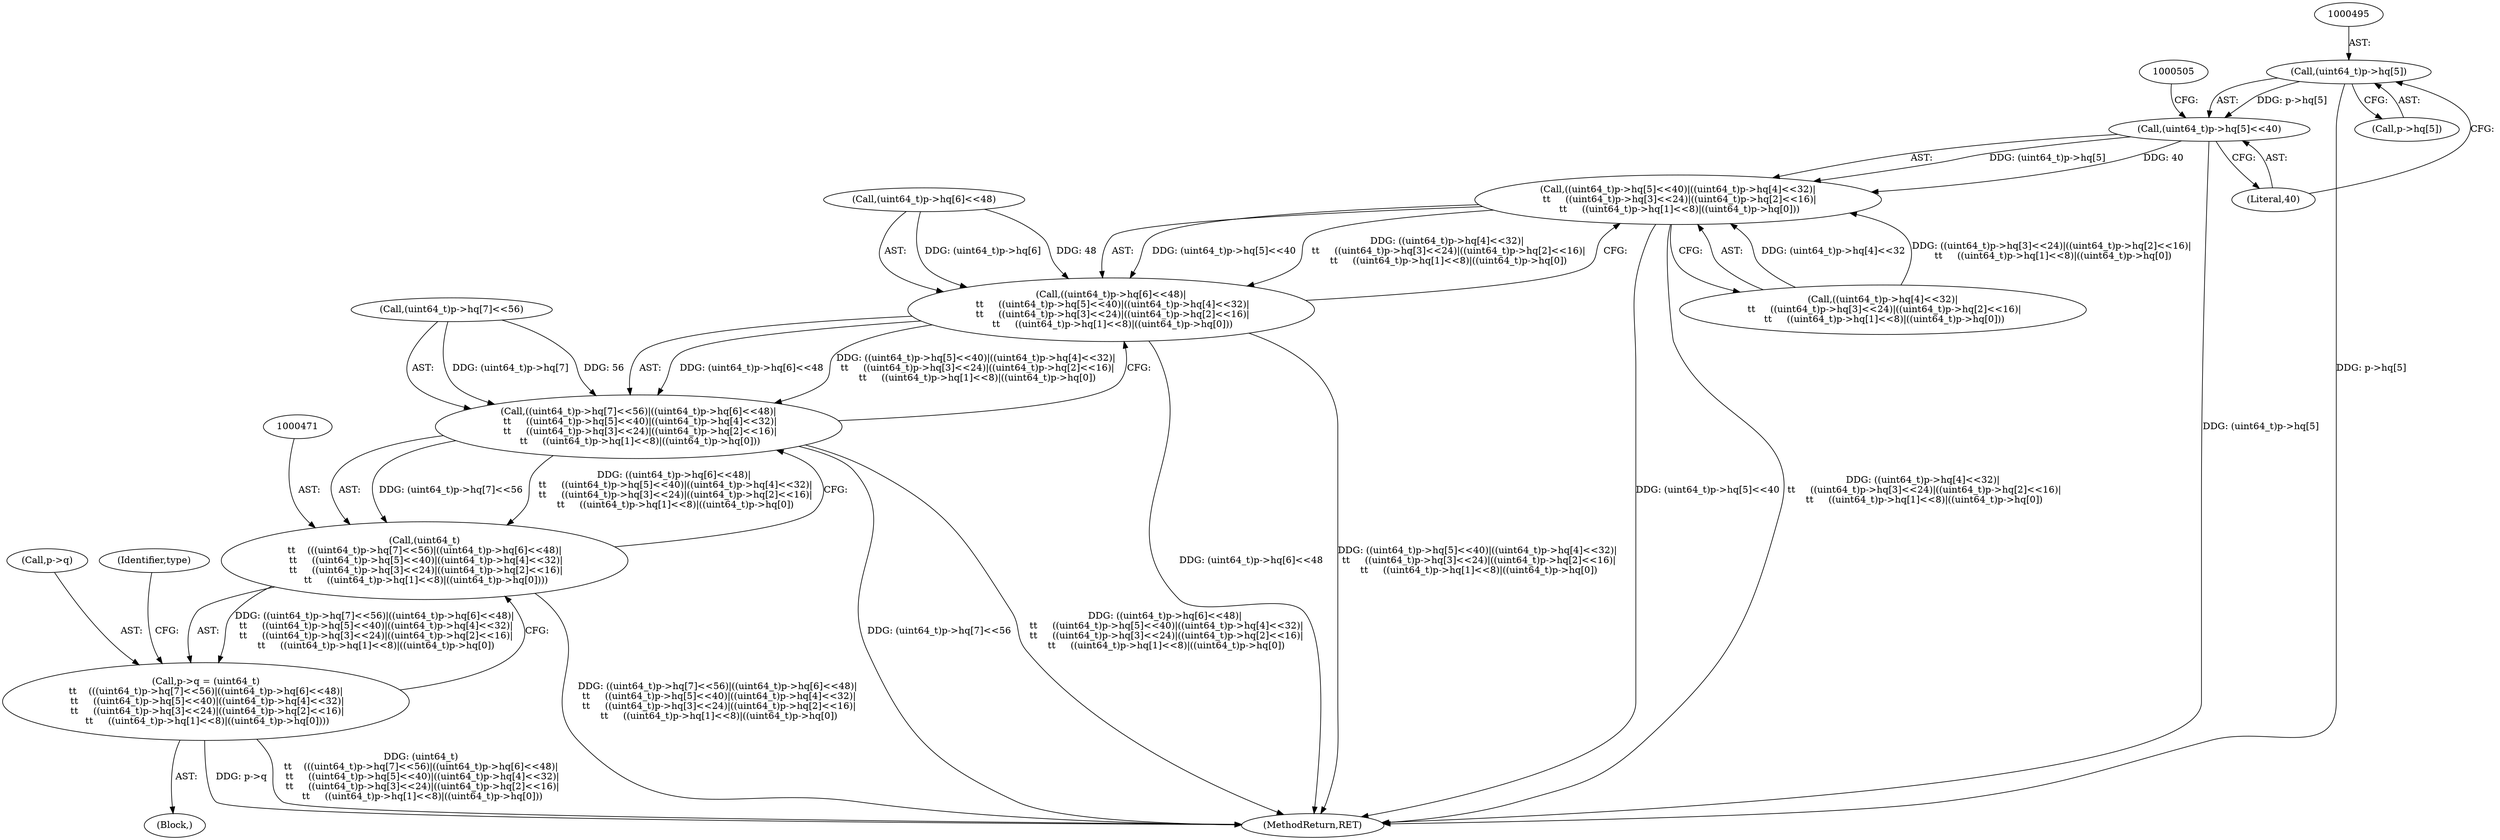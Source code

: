 digraph "0_file_4a284c89d6ef11aca34da65da7d673050a5ea320_2@array" {
"1000494" [label="(Call,(uint64_t)p->hq[5])"];
"1000493" [label="(Call,(uint64_t)p->hq[5]<<40)"];
"1000492" [label="(Call,((uint64_t)p->hq[5]<<40)|((uint64_t)p->hq[4]<<32)|\n \t\t     ((uint64_t)p->hq[3]<<24)|((uint64_t)p->hq[2]<<16)|\n \t\t     ((uint64_t)p->hq[1]<<8)|((uint64_t)p->hq[0]))"];
"1000482" [label="(Call,((uint64_t)p->hq[6]<<48)|\n \t\t     ((uint64_t)p->hq[5]<<40)|((uint64_t)p->hq[4]<<32)|\n \t\t     ((uint64_t)p->hq[3]<<24)|((uint64_t)p->hq[2]<<16)|\n \t\t     ((uint64_t)p->hq[1]<<8)|((uint64_t)p->hq[0]))"];
"1000472" [label="(Call,((uint64_t)p->hq[7]<<56)|((uint64_t)p->hq[6]<<48)|\n \t\t     ((uint64_t)p->hq[5]<<40)|((uint64_t)p->hq[4]<<32)|\n \t\t     ((uint64_t)p->hq[3]<<24)|((uint64_t)p->hq[2]<<16)|\n \t\t     ((uint64_t)p->hq[1]<<8)|((uint64_t)p->hq[0]))"];
"1000470" [label="(Call,(uint64_t)\n\t\t    (((uint64_t)p->hq[7]<<56)|((uint64_t)p->hq[6]<<48)|\n \t\t     ((uint64_t)p->hq[5]<<40)|((uint64_t)p->hq[4]<<32)|\n \t\t     ((uint64_t)p->hq[3]<<24)|((uint64_t)p->hq[2]<<16)|\n \t\t     ((uint64_t)p->hq[1]<<8)|((uint64_t)p->hq[0])))"];
"1000466" [label="(Call,p->q = (uint64_t)\n\t\t    (((uint64_t)p->hq[7]<<56)|((uint64_t)p->hq[6]<<48)|\n \t\t     ((uint64_t)p->hq[5]<<40)|((uint64_t)p->hq[4]<<32)|\n \t\t     ((uint64_t)p->hq[3]<<24)|((uint64_t)p->hq[2]<<16)|\n \t\t     ((uint64_t)p->hq[1]<<8)|((uint64_t)p->hq[0])))"];
"1000902" [label="(MethodReturn,RET)"];
"1000473" [label="(Call,(uint64_t)p->hq[7]<<56)"];
"1000482" [label="(Call,((uint64_t)p->hq[6]<<48)|\n \t\t     ((uint64_t)p->hq[5]<<40)|((uint64_t)p->hq[4]<<32)|\n \t\t     ((uint64_t)p->hq[3]<<24)|((uint64_t)p->hq[2]<<16)|\n \t\t     ((uint64_t)p->hq[1]<<8)|((uint64_t)p->hq[0]))"];
"1000492" [label="(Call,((uint64_t)p->hq[5]<<40)|((uint64_t)p->hq[4]<<32)|\n \t\t     ((uint64_t)p->hq[3]<<24)|((uint64_t)p->hq[2]<<16)|\n \t\t     ((uint64_t)p->hq[1]<<8)|((uint64_t)p->hq[0]))"];
"1000122" [label="(Block,)"];
"1000466" [label="(Call,p->q = (uint64_t)\n\t\t    (((uint64_t)p->hq[7]<<56)|((uint64_t)p->hq[6]<<48)|\n \t\t     ((uint64_t)p->hq[5]<<40)|((uint64_t)p->hq[4]<<32)|\n \t\t     ((uint64_t)p->hq[3]<<24)|((uint64_t)p->hq[2]<<16)|\n \t\t     ((uint64_t)p->hq[1]<<8)|((uint64_t)p->hq[0])))"];
"1000493" [label="(Call,(uint64_t)p->hq[5]<<40)"];
"1000467" [label="(Call,p->q)"];
"1000494" [label="(Call,(uint64_t)p->hq[5])"];
"1000502" [label="(Call,((uint64_t)p->hq[4]<<32)|\n \t\t     ((uint64_t)p->hq[3]<<24)|((uint64_t)p->hq[2]<<16)|\n \t\t     ((uint64_t)p->hq[1]<<8)|((uint64_t)p->hq[0]))"];
"1000472" [label="(Call,((uint64_t)p->hq[7]<<56)|((uint64_t)p->hq[6]<<48)|\n \t\t     ((uint64_t)p->hq[5]<<40)|((uint64_t)p->hq[4]<<32)|\n \t\t     ((uint64_t)p->hq[3]<<24)|((uint64_t)p->hq[2]<<16)|\n \t\t     ((uint64_t)p->hq[1]<<8)|((uint64_t)p->hq[0]))"];
"1000496" [label="(Call,p->hq[5])"];
"1000470" [label="(Call,(uint64_t)\n\t\t    (((uint64_t)p->hq[7]<<56)|((uint64_t)p->hq[6]<<48)|\n \t\t     ((uint64_t)p->hq[5]<<40)|((uint64_t)p->hq[4]<<32)|\n \t\t     ((uint64_t)p->hq[3]<<24)|((uint64_t)p->hq[2]<<16)|\n \t\t     ((uint64_t)p->hq[1]<<8)|((uint64_t)p->hq[0])))"];
"1000501" [label="(Literal,40)"];
"1000551" [label="(Identifier,type)"];
"1000483" [label="(Call,(uint64_t)p->hq[6]<<48)"];
"1000494" -> "1000493"  [label="AST: "];
"1000494" -> "1000496"  [label="CFG: "];
"1000495" -> "1000494"  [label="AST: "];
"1000496" -> "1000494"  [label="AST: "];
"1000501" -> "1000494"  [label="CFG: "];
"1000494" -> "1000902"  [label="DDG: p->hq[5]"];
"1000494" -> "1000493"  [label="DDG: p->hq[5]"];
"1000493" -> "1000492"  [label="AST: "];
"1000493" -> "1000501"  [label="CFG: "];
"1000501" -> "1000493"  [label="AST: "];
"1000505" -> "1000493"  [label="CFG: "];
"1000493" -> "1000902"  [label="DDG: (uint64_t)p->hq[5]"];
"1000493" -> "1000492"  [label="DDG: (uint64_t)p->hq[5]"];
"1000493" -> "1000492"  [label="DDG: 40"];
"1000492" -> "1000482"  [label="AST: "];
"1000492" -> "1000502"  [label="CFG: "];
"1000502" -> "1000492"  [label="AST: "];
"1000482" -> "1000492"  [label="CFG: "];
"1000492" -> "1000902"  [label="DDG: (uint64_t)p->hq[5]<<40"];
"1000492" -> "1000902"  [label="DDG: ((uint64_t)p->hq[4]<<32)|\n \t\t     ((uint64_t)p->hq[3]<<24)|((uint64_t)p->hq[2]<<16)|\n \t\t     ((uint64_t)p->hq[1]<<8)|((uint64_t)p->hq[0])"];
"1000492" -> "1000482"  [label="DDG: (uint64_t)p->hq[5]<<40"];
"1000492" -> "1000482"  [label="DDG: ((uint64_t)p->hq[4]<<32)|\n \t\t     ((uint64_t)p->hq[3]<<24)|((uint64_t)p->hq[2]<<16)|\n \t\t     ((uint64_t)p->hq[1]<<8)|((uint64_t)p->hq[0])"];
"1000502" -> "1000492"  [label="DDG: (uint64_t)p->hq[4]<<32"];
"1000502" -> "1000492"  [label="DDG: ((uint64_t)p->hq[3]<<24)|((uint64_t)p->hq[2]<<16)|\n \t\t     ((uint64_t)p->hq[1]<<8)|((uint64_t)p->hq[0])"];
"1000482" -> "1000472"  [label="AST: "];
"1000483" -> "1000482"  [label="AST: "];
"1000472" -> "1000482"  [label="CFG: "];
"1000482" -> "1000902"  [label="DDG: (uint64_t)p->hq[6]<<48"];
"1000482" -> "1000902"  [label="DDG: ((uint64_t)p->hq[5]<<40)|((uint64_t)p->hq[4]<<32)|\n \t\t     ((uint64_t)p->hq[3]<<24)|((uint64_t)p->hq[2]<<16)|\n \t\t     ((uint64_t)p->hq[1]<<8)|((uint64_t)p->hq[0])"];
"1000482" -> "1000472"  [label="DDG: (uint64_t)p->hq[6]<<48"];
"1000482" -> "1000472"  [label="DDG: ((uint64_t)p->hq[5]<<40)|((uint64_t)p->hq[4]<<32)|\n \t\t     ((uint64_t)p->hq[3]<<24)|((uint64_t)p->hq[2]<<16)|\n \t\t     ((uint64_t)p->hq[1]<<8)|((uint64_t)p->hq[0])"];
"1000483" -> "1000482"  [label="DDG: (uint64_t)p->hq[6]"];
"1000483" -> "1000482"  [label="DDG: 48"];
"1000472" -> "1000470"  [label="AST: "];
"1000473" -> "1000472"  [label="AST: "];
"1000470" -> "1000472"  [label="CFG: "];
"1000472" -> "1000902"  [label="DDG: (uint64_t)p->hq[7]<<56"];
"1000472" -> "1000902"  [label="DDG: ((uint64_t)p->hq[6]<<48)|\n \t\t     ((uint64_t)p->hq[5]<<40)|((uint64_t)p->hq[4]<<32)|\n \t\t     ((uint64_t)p->hq[3]<<24)|((uint64_t)p->hq[2]<<16)|\n \t\t     ((uint64_t)p->hq[1]<<8)|((uint64_t)p->hq[0])"];
"1000472" -> "1000470"  [label="DDG: (uint64_t)p->hq[7]<<56"];
"1000472" -> "1000470"  [label="DDG: ((uint64_t)p->hq[6]<<48)|\n \t\t     ((uint64_t)p->hq[5]<<40)|((uint64_t)p->hq[4]<<32)|\n \t\t     ((uint64_t)p->hq[3]<<24)|((uint64_t)p->hq[2]<<16)|\n \t\t     ((uint64_t)p->hq[1]<<8)|((uint64_t)p->hq[0])"];
"1000473" -> "1000472"  [label="DDG: (uint64_t)p->hq[7]"];
"1000473" -> "1000472"  [label="DDG: 56"];
"1000470" -> "1000466"  [label="AST: "];
"1000471" -> "1000470"  [label="AST: "];
"1000466" -> "1000470"  [label="CFG: "];
"1000470" -> "1000902"  [label="DDG: ((uint64_t)p->hq[7]<<56)|((uint64_t)p->hq[6]<<48)|\n \t\t     ((uint64_t)p->hq[5]<<40)|((uint64_t)p->hq[4]<<32)|\n \t\t     ((uint64_t)p->hq[3]<<24)|((uint64_t)p->hq[2]<<16)|\n \t\t     ((uint64_t)p->hq[1]<<8)|((uint64_t)p->hq[0])"];
"1000470" -> "1000466"  [label="DDG: ((uint64_t)p->hq[7]<<56)|((uint64_t)p->hq[6]<<48)|\n \t\t     ((uint64_t)p->hq[5]<<40)|((uint64_t)p->hq[4]<<32)|\n \t\t     ((uint64_t)p->hq[3]<<24)|((uint64_t)p->hq[2]<<16)|\n \t\t     ((uint64_t)p->hq[1]<<8)|((uint64_t)p->hq[0])"];
"1000466" -> "1000122"  [label="AST: "];
"1000467" -> "1000466"  [label="AST: "];
"1000551" -> "1000466"  [label="CFG: "];
"1000466" -> "1000902"  [label="DDG: p->q"];
"1000466" -> "1000902"  [label="DDG: (uint64_t)\n\t\t    (((uint64_t)p->hq[7]<<56)|((uint64_t)p->hq[6]<<48)|\n \t\t     ((uint64_t)p->hq[5]<<40)|((uint64_t)p->hq[4]<<32)|\n \t\t     ((uint64_t)p->hq[3]<<24)|((uint64_t)p->hq[2]<<16)|\n \t\t     ((uint64_t)p->hq[1]<<8)|((uint64_t)p->hq[0]))"];
}

